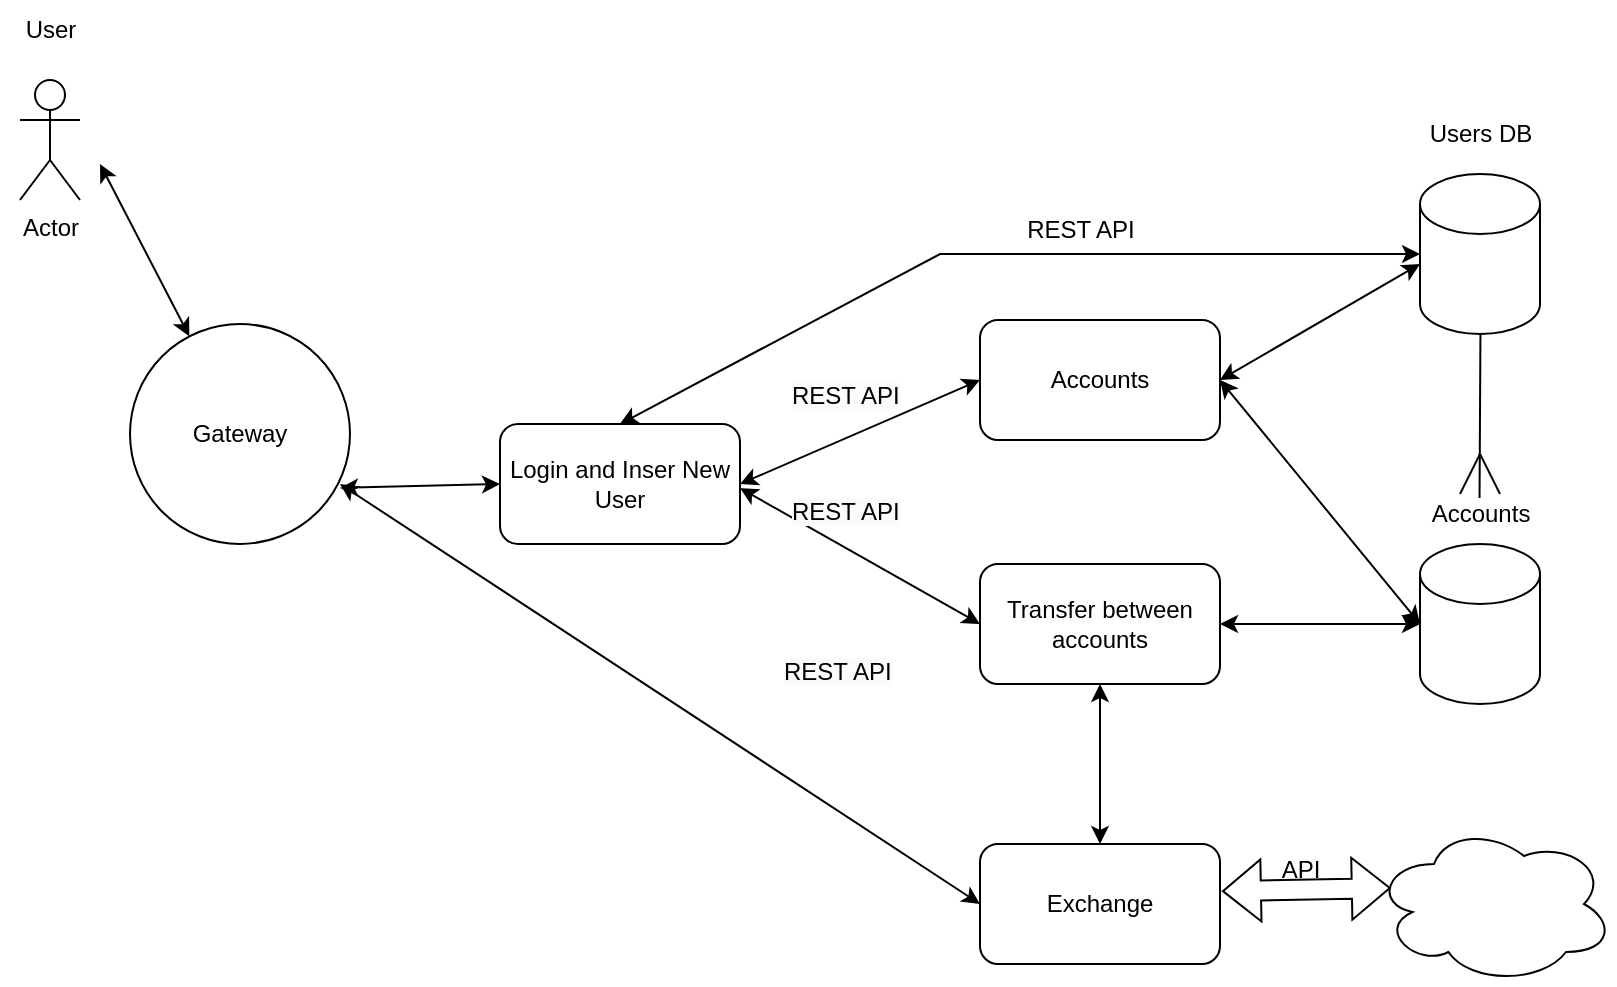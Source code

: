 <mxfile version="21.6.7" type="device">
  <diagram name="Pagina-1" id="oymISaF4EnDD9JTD-zXj">
    <mxGraphModel dx="1434" dy="768" grid="1" gridSize="10" guides="1" tooltips="1" connect="1" arrows="1" fold="1" page="0" pageScale="1" pageWidth="827" pageHeight="1169" math="0" shadow="0">
      <root>
        <mxCell id="0" />
        <mxCell id="1" parent="0" />
        <mxCell id="73-UWs4hJgJOfWyAF9fX-1" value="Actor" style="shape=umlActor;verticalLabelPosition=bottom;verticalAlign=top;html=1;outlineConnect=0;" parent="1" vertex="1">
          <mxGeometry x="30" y="58" width="30" height="60" as="geometry" />
        </mxCell>
        <mxCell id="73-UWs4hJgJOfWyAF9fX-3" value="User" style="text;html=1;align=center;verticalAlign=middle;resizable=0;points=[];autosize=1;strokeColor=none;fillColor=none;" parent="1" vertex="1">
          <mxGeometry x="20" y="18" width="50" height="30" as="geometry" />
        </mxCell>
        <mxCell id="73-UWs4hJgJOfWyAF9fX-4" value="Gateway" style="ellipse;whiteSpace=wrap;html=1;aspect=fixed;" parent="1" vertex="1">
          <mxGeometry x="85" y="180" width="110" height="110" as="geometry" />
        </mxCell>
        <mxCell id="73-UWs4hJgJOfWyAF9fX-5" value="" style="endArrow=classic;startArrow=classic;html=1;rounded=0;endSize=6;strokeWidth=1;" parent="1" target="73-UWs4hJgJOfWyAF9fX-4" edge="1">
          <mxGeometry width="50" height="50" relative="1" as="geometry">
            <mxPoint x="70" y="100" as="sourcePoint" />
            <mxPoint x="280" y="160" as="targetPoint" />
          </mxGeometry>
        </mxCell>
        <mxCell id="73-UWs4hJgJOfWyAF9fX-7" value="Login and Inser New User" style="rounded=1;whiteSpace=wrap;html=1;" parent="1" vertex="1">
          <mxGeometry x="270" y="230" width="120" height="60" as="geometry" />
        </mxCell>
        <mxCell id="73-UWs4hJgJOfWyAF9fX-8" value="Accounts" style="rounded=1;whiteSpace=wrap;html=1;" parent="1" vertex="1">
          <mxGeometry x="510" y="178" width="120" height="60" as="geometry" />
        </mxCell>
        <mxCell id="73-UWs4hJgJOfWyAF9fX-9" value="Transfer between accounts" style="rounded=1;whiteSpace=wrap;html=1;" parent="1" vertex="1">
          <mxGeometry x="510" y="300" width="120" height="60" as="geometry" />
        </mxCell>
        <mxCell id="73-UWs4hJgJOfWyAF9fX-10" value="Exchange" style="rounded=1;whiteSpace=wrap;html=1;" parent="1" vertex="1">
          <mxGeometry x="510" y="440" width="120" height="60" as="geometry" />
        </mxCell>
        <mxCell id="73-UWs4hJgJOfWyAF9fX-11" value="" style="endArrow=classic;startArrow=classic;html=1;rounded=0;entryX=0;entryY=0.5;entryDx=0;entryDy=0;exitX=0.955;exitY=0.745;exitDx=0;exitDy=0;exitPerimeter=0;" parent="1" target="73-UWs4hJgJOfWyAF9fX-7" edge="1" source="73-UWs4hJgJOfWyAF9fX-4">
          <mxGeometry width="50" height="50" relative="1" as="geometry">
            <mxPoint x="370" y="210" as="sourcePoint" />
            <mxPoint x="420" y="160" as="targetPoint" />
          </mxGeometry>
        </mxCell>
        <mxCell id="73-UWs4hJgJOfWyAF9fX-12" value="" style="endArrow=classic;startArrow=classic;html=1;rounded=0;entryX=0;entryY=0.5;entryDx=0;entryDy=0;" parent="1" target="73-UWs4hJgJOfWyAF9fX-8" edge="1">
          <mxGeometry width="50" height="50" relative="1" as="geometry">
            <mxPoint x="390" y="260" as="sourcePoint" />
            <mxPoint x="440" y="210" as="targetPoint" />
          </mxGeometry>
        </mxCell>
        <mxCell id="73-UWs4hJgJOfWyAF9fX-13" value="" style="endArrow=classic;startArrow=classic;html=1;rounded=0;exitX=1.055;exitY=0.564;exitDx=0;exitDy=0;exitPerimeter=0;entryX=0;entryY=0.5;entryDx=0;entryDy=0;" parent="1" target="73-UWs4hJgJOfWyAF9fX-9" edge="1">
          <mxGeometry width="50" height="50" relative="1" as="geometry">
            <mxPoint x="390.0" y="262.04" as="sourcePoint" />
            <mxPoint x="503.95" y="330" as="targetPoint" />
          </mxGeometry>
        </mxCell>
        <mxCell id="73-UWs4hJgJOfWyAF9fX-14" value="" style="endArrow=classic;startArrow=classic;html=1;rounded=0;exitX=0;exitY=0.5;exitDx=0;exitDy=0;" parent="1" source="73-UWs4hJgJOfWyAF9fX-10" edge="1">
          <mxGeometry width="50" height="50" relative="1" as="geometry">
            <mxPoint x="390" y="420" as="sourcePoint" />
            <mxPoint x="190" y="260" as="targetPoint" />
          </mxGeometry>
        </mxCell>
        <mxCell id="73-UWs4hJgJOfWyAF9fX-15" value="REST API" style="text;html=1;align=center;verticalAlign=middle;resizable=0;points=[];autosize=1;strokeColor=none;fillColor=none;rotation=0;" parent="1" vertex="1">
          <mxGeometry x="520" y="118" width="80" height="30" as="geometry" />
        </mxCell>
        <mxCell id="73-UWs4hJgJOfWyAF9fX-16" value="&#xa;&lt;span style=&quot;color: rgb(0, 0, 0); font-family: Helvetica; font-size: 12px; font-style: normal; font-variant-ligatures: normal; font-variant-caps: normal; font-weight: 400; letter-spacing: normal; orphans: 2; text-align: center; text-indent: 0px; text-transform: none; widows: 2; word-spacing: 0px; -webkit-text-stroke-width: 0px; background-color: rgb(251, 251, 251); text-decoration-thickness: initial; text-decoration-style: initial; text-decoration-color: initial; float: none; display: inline !important;&quot;&gt;REST API&lt;/span&gt;&#xa;&#xa;" style="text;whiteSpace=wrap;html=1;" parent="1" vertex="1">
          <mxGeometry x="414" y="188" width="90" height="40" as="geometry" />
        </mxCell>
        <mxCell id="73-UWs4hJgJOfWyAF9fX-17" value="&lt;span style=&quot;color: rgb(0, 0, 0); font-family: Helvetica; font-size: 12px; font-style: normal; font-variant-ligatures: normal; font-variant-caps: normal; font-weight: 400; letter-spacing: normal; orphans: 2; text-align: center; text-indent: 0px; text-transform: none; widows: 2; word-spacing: 0px; -webkit-text-stroke-width: 0px; background-color: rgb(251, 251, 251); text-decoration-thickness: initial; text-decoration-style: initial; text-decoration-color: initial; float: none; display: inline !important;&quot;&gt;REST API&lt;/span&gt;" style="text;whiteSpace=wrap;html=1;" parent="1" vertex="1">
          <mxGeometry x="414" y="260" width="90" height="40" as="geometry" />
        </mxCell>
        <mxCell id="73-UWs4hJgJOfWyAF9fX-18" value="&lt;span style=&quot;color: rgb(0, 0, 0); font-family: Helvetica; font-size: 12px; font-style: normal; font-variant-ligatures: normal; font-variant-caps: normal; font-weight: 400; letter-spacing: normal; orphans: 2; text-align: center; text-indent: 0px; text-transform: none; widows: 2; word-spacing: 0px; -webkit-text-stroke-width: 0px; background-color: rgb(251, 251, 251); text-decoration-thickness: initial; text-decoration-style: initial; text-decoration-color: initial; float: none; display: inline !important;&quot;&gt;REST API&lt;/span&gt;" style="text;whiteSpace=wrap;html=1;" parent="1" vertex="1">
          <mxGeometry x="410" y="340" width="90" height="40" as="geometry" />
        </mxCell>
        <mxCell id="73-UWs4hJgJOfWyAF9fX-19" value="" style="shape=cylinder3;whiteSpace=wrap;html=1;boundedLbl=1;backgroundOutline=1;size=15;" parent="1" vertex="1">
          <mxGeometry x="730" y="105" width="60" height="80" as="geometry" />
        </mxCell>
        <mxCell id="73-UWs4hJgJOfWyAF9fX-20" value="Users DB" style="text;html=1;align=center;verticalAlign=middle;resizable=0;points=[];autosize=1;strokeColor=none;fillColor=none;" parent="1" vertex="1">
          <mxGeometry x="720" y="70" width="80" height="30" as="geometry" />
        </mxCell>
        <mxCell id="73-UWs4hJgJOfWyAF9fX-21" value="" style="shape=cylinder3;whiteSpace=wrap;html=1;boundedLbl=1;backgroundOutline=1;size=15;" parent="1" vertex="1">
          <mxGeometry x="730" y="290" width="60" height="80" as="geometry" />
        </mxCell>
        <mxCell id="73-UWs4hJgJOfWyAF9fX-22" value="Accounts" style="text;html=1;align=center;verticalAlign=middle;resizable=0;points=[];autosize=1;strokeColor=none;fillColor=none;" parent="1" vertex="1">
          <mxGeometry x="725" y="260" width="70" height="30" as="geometry" />
        </mxCell>
        <mxCell id="73-UWs4hJgJOfWyAF9fX-23" value="" style="endArrow=classic;startArrow=classic;html=1;rounded=0;entryX=0;entryY=0.5;entryDx=0;entryDy=0;entryPerimeter=0;exitX=0.5;exitY=0;exitDx=0;exitDy=0;" parent="1" target="73-UWs4hJgJOfWyAF9fX-19" edge="1" source="73-UWs4hJgJOfWyAF9fX-7">
          <mxGeometry width="50" height="50" relative="1" as="geometry">
            <mxPoint x="630" y="90" as="sourcePoint" />
            <mxPoint x="680" y="40" as="targetPoint" />
            <Array as="points">
              <mxPoint x="490" y="145" />
            </Array>
          </mxGeometry>
        </mxCell>
        <mxCell id="73-UWs4hJgJOfWyAF9fX-24" value="" style="endArrow=classic;startArrow=classic;html=1;rounded=0;exitX=0;exitY=0.5;exitDx=0;exitDy=0;exitPerimeter=0;entryX=1;entryY=0.5;entryDx=0;entryDy=0;" parent="1" source="73-UWs4hJgJOfWyAF9fX-21" target="73-UWs4hJgJOfWyAF9fX-8" edge="1">
          <mxGeometry width="50" height="50" relative="1" as="geometry">
            <mxPoint x="390" y="420" as="sourcePoint" />
            <mxPoint x="440" y="370" as="targetPoint" />
          </mxGeometry>
        </mxCell>
        <mxCell id="73-UWs4hJgJOfWyAF9fX-25" value="" style="endArrow=classic;startArrow=classic;html=1;rounded=0;exitX=0;exitY=0.5;exitDx=0;exitDy=0;exitPerimeter=0;entryX=1;entryY=0.5;entryDx=0;entryDy=0;" parent="1" source="73-UWs4hJgJOfWyAF9fX-21" target="73-UWs4hJgJOfWyAF9fX-9" edge="1">
          <mxGeometry width="50" height="50" relative="1" as="geometry">
            <mxPoint x="390" y="420" as="sourcePoint" />
            <mxPoint x="440" y="370" as="targetPoint" />
          </mxGeometry>
        </mxCell>
        <mxCell id="73-UWs4hJgJOfWyAF9fX-26" value="" style="endArrow=none;html=1;rounded=0;entryX=0.5;entryY=1;entryDx=0;entryDy=0;entryPerimeter=0;exitX=0.497;exitY=0.333;exitDx=0;exitDy=0;exitPerimeter=0;" parent="1" edge="1">
          <mxGeometry width="50" height="50" relative="1" as="geometry">
            <mxPoint x="759.77" y="266.99" as="sourcePoint" />
            <mxPoint x="760.22" y="185" as="targetPoint" />
          </mxGeometry>
        </mxCell>
        <mxCell id="73-UWs4hJgJOfWyAF9fX-27" value="" style="endArrow=none;html=1;rounded=0;" parent="1" edge="1">
          <mxGeometry width="50" height="50" relative="1" as="geometry">
            <mxPoint x="750" y="265" as="sourcePoint" />
            <mxPoint x="760" y="245" as="targetPoint" />
          </mxGeometry>
        </mxCell>
        <mxCell id="73-UWs4hJgJOfWyAF9fX-28" value="" style="endArrow=none;html=1;rounded=0;" parent="1" edge="1">
          <mxGeometry width="50" height="50" relative="1" as="geometry">
            <mxPoint x="760" y="245" as="sourcePoint" />
            <mxPoint x="770" y="265" as="targetPoint" />
          </mxGeometry>
        </mxCell>
        <mxCell id="73-UWs4hJgJOfWyAF9fX-30" value="" style="ellipse;shape=cloud;whiteSpace=wrap;html=1;" parent="1" vertex="1">
          <mxGeometry x="707" y="430" width="120" height="80" as="geometry" />
        </mxCell>
        <mxCell id="73-UWs4hJgJOfWyAF9fX-31" value="" style="shape=flexArrow;endArrow=classic;startArrow=classic;html=1;rounded=0;entryX=0.07;entryY=0.4;entryDx=0;entryDy=0;entryPerimeter=0;exitX=1.008;exitY=0.393;exitDx=0;exitDy=0;exitPerimeter=0;" parent="1" source="73-UWs4hJgJOfWyAF9fX-10" target="73-UWs4hJgJOfWyAF9fX-30" edge="1">
          <mxGeometry width="100" height="100" relative="1" as="geometry">
            <mxPoint x="200" y="340" as="sourcePoint" />
            <mxPoint x="300" y="240" as="targetPoint" />
          </mxGeometry>
        </mxCell>
        <mxCell id="73-UWs4hJgJOfWyAF9fX-32" value="API" style="text;html=1;align=center;verticalAlign=middle;resizable=0;points=[];autosize=1;strokeColor=none;fillColor=none;" parent="1" vertex="1">
          <mxGeometry x="650" y="438" width="40" height="30" as="geometry" />
        </mxCell>
        <mxCell id="WLDZyxSRkY1lopbIVcDf-1" value="" style="endArrow=classic;startArrow=classic;html=1;rounded=0;entryX=0.5;entryY=1;entryDx=0;entryDy=0;exitX=0.5;exitY=0;exitDx=0;exitDy=0;" edge="1" parent="1" source="73-UWs4hJgJOfWyAF9fX-10" target="73-UWs4hJgJOfWyAF9fX-9">
          <mxGeometry width="50" height="50" relative="1" as="geometry">
            <mxPoint x="390" y="390" as="sourcePoint" />
            <mxPoint x="440" y="340" as="targetPoint" />
          </mxGeometry>
        </mxCell>
        <mxCell id="WLDZyxSRkY1lopbIVcDf-2" value="" style="endArrow=classic;startArrow=classic;html=1;rounded=0;exitX=1;exitY=0.5;exitDx=0;exitDy=0;" edge="1" parent="1" source="73-UWs4hJgJOfWyAF9fX-8">
          <mxGeometry width="50" height="50" relative="1" as="geometry">
            <mxPoint x="390" y="390" as="sourcePoint" />
            <mxPoint x="730" y="150" as="targetPoint" />
          </mxGeometry>
        </mxCell>
      </root>
    </mxGraphModel>
  </diagram>
</mxfile>
